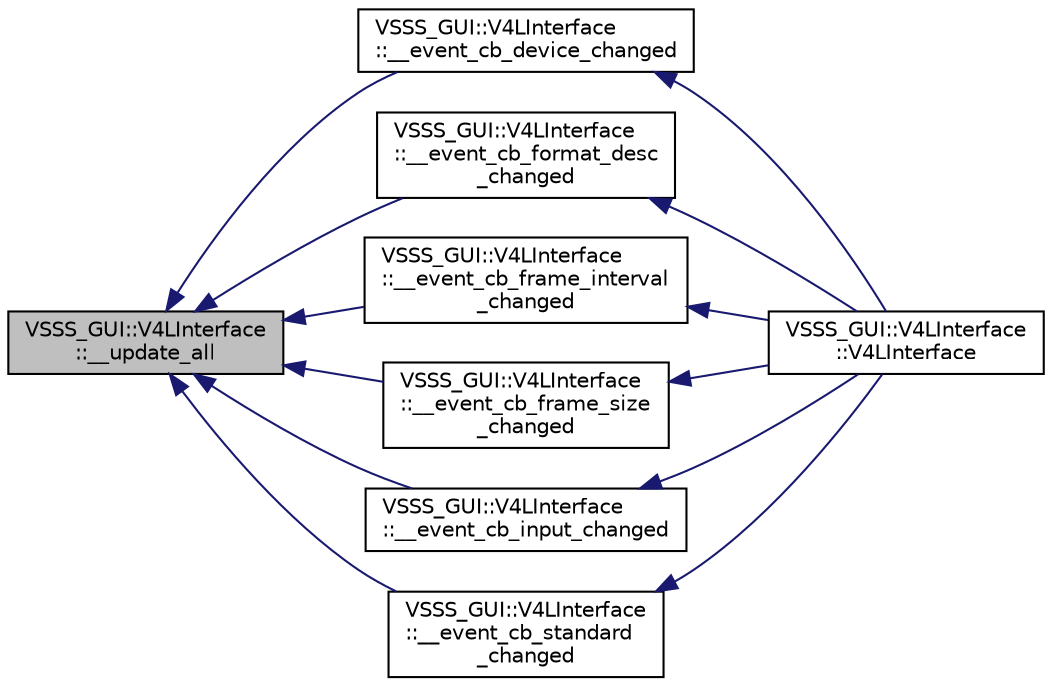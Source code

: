 digraph "VSSS_GUI::V4LInterface::__update_all"
{
 // INTERACTIVE_SVG=YES
  edge [fontname="Helvetica",fontsize="10",labelfontname="Helvetica",labelfontsize="10"];
  node [fontname="Helvetica",fontsize="10",shape=record];
  rankdir="LR";
  Node564 [label="VSSS_GUI::V4LInterface\l::__update_all",height=0.2,width=0.4,color="black", fillcolor="grey75", style="filled", fontcolor="black"];
  Node564 -> Node565 [dir="back",color="midnightblue",fontsize="10",style="solid",fontname="Helvetica"];
  Node565 [label="VSSS_GUI::V4LInterface\l::__event_cb_device_changed",height=0.2,width=0.4,color="black", fillcolor="white", style="filled",URL="$class_v_s_s_s___g_u_i_1_1_v4_l_interface.html#af38c88f726a7ff9fab089ab9ed20c03c",tooltip="Event triggered when a new device is selected in Device combobox. "];
  Node565 -> Node566 [dir="back",color="midnightblue",fontsize="10",style="solid",fontname="Helvetica"];
  Node566 [label="VSSS_GUI::V4LInterface\l::V4LInterface",height=0.2,width=0.4,color="black", fillcolor="white", style="filled",URL="$class_v_s_s_s___g_u_i_1_1_v4_l_interface.html#a8fafd828eacc6d5480649fa9fddc7ee4",tooltip="Constructor of a V4LInterface object. "];
  Node564 -> Node567 [dir="back",color="midnightblue",fontsize="10",style="solid",fontname="Helvetica"];
  Node567 [label="VSSS_GUI::V4LInterface\l::__event_cb_format_desc\l_changed",height=0.2,width=0.4,color="black", fillcolor="white", style="filled",URL="$class_v_s_s_s___g_u_i_1_1_v4_l_interface.html#a41dc791b309dcb6e4469c6cc9d4a4852",tooltip="Event triggered when a new format is selected in Format combobox. "];
  Node567 -> Node566 [dir="back",color="midnightblue",fontsize="10",style="solid",fontname="Helvetica"];
  Node564 -> Node568 [dir="back",color="midnightblue",fontsize="10",style="solid",fontname="Helvetica"];
  Node568 [label="VSSS_GUI::V4LInterface\l::__event_cb_frame_interval\l_changed",height=0.2,width=0.4,color="black", fillcolor="white", style="filled",URL="$class_v_s_s_s___g_u_i_1_1_v4_l_interface.html#ad78e73dabab1c7caa41a45c363eef205",tooltip="Event triggered when a new interval is selected in Interval combobox. "];
  Node568 -> Node566 [dir="back",color="midnightblue",fontsize="10",style="solid",fontname="Helvetica"];
  Node564 -> Node569 [dir="back",color="midnightblue",fontsize="10",style="solid",fontname="Helvetica"];
  Node569 [label="VSSS_GUI::V4LInterface\l::__event_cb_frame_size\l_changed",height=0.2,width=0.4,color="black", fillcolor="white", style="filled",URL="$class_v_s_s_s___g_u_i_1_1_v4_l_interface.html#a49e6f69de18f2bcb54db964375535e9f",tooltip="Event triggered when a new frame size is selected in Frame size combobox. "];
  Node569 -> Node566 [dir="back",color="midnightblue",fontsize="10",style="solid",fontname="Helvetica"];
  Node564 -> Node570 [dir="back",color="midnightblue",fontsize="10",style="solid",fontname="Helvetica"];
  Node570 [label="VSSS_GUI::V4LInterface\l::__event_cb_input_changed",height=0.2,width=0.4,color="black", fillcolor="white", style="filled",URL="$class_v_s_s_s___g_u_i_1_1_v4_l_interface.html#a09e546d62cf2363590490c2f9e85c951",tooltip="Event triggered when a new input is selected in Input combobox. "];
  Node570 -> Node566 [dir="back",color="midnightblue",fontsize="10",style="solid",fontname="Helvetica"];
  Node564 -> Node571 [dir="back",color="midnightblue",fontsize="10",style="solid",fontname="Helvetica"];
  Node571 [label="VSSS_GUI::V4LInterface\l::__event_cb_standard\l_changed",height=0.2,width=0.4,color="black", fillcolor="white", style="filled",URL="$class_v_s_s_s___g_u_i_1_1_v4_l_interface.html#adaa2a6e1946bb639d5be0ec3eb03cdb5",tooltip="Event triggered when a new stantard is selected in Standard combobox. "];
  Node571 -> Node566 [dir="back",color="midnightblue",fontsize="10",style="solid",fontname="Helvetica"];
}
